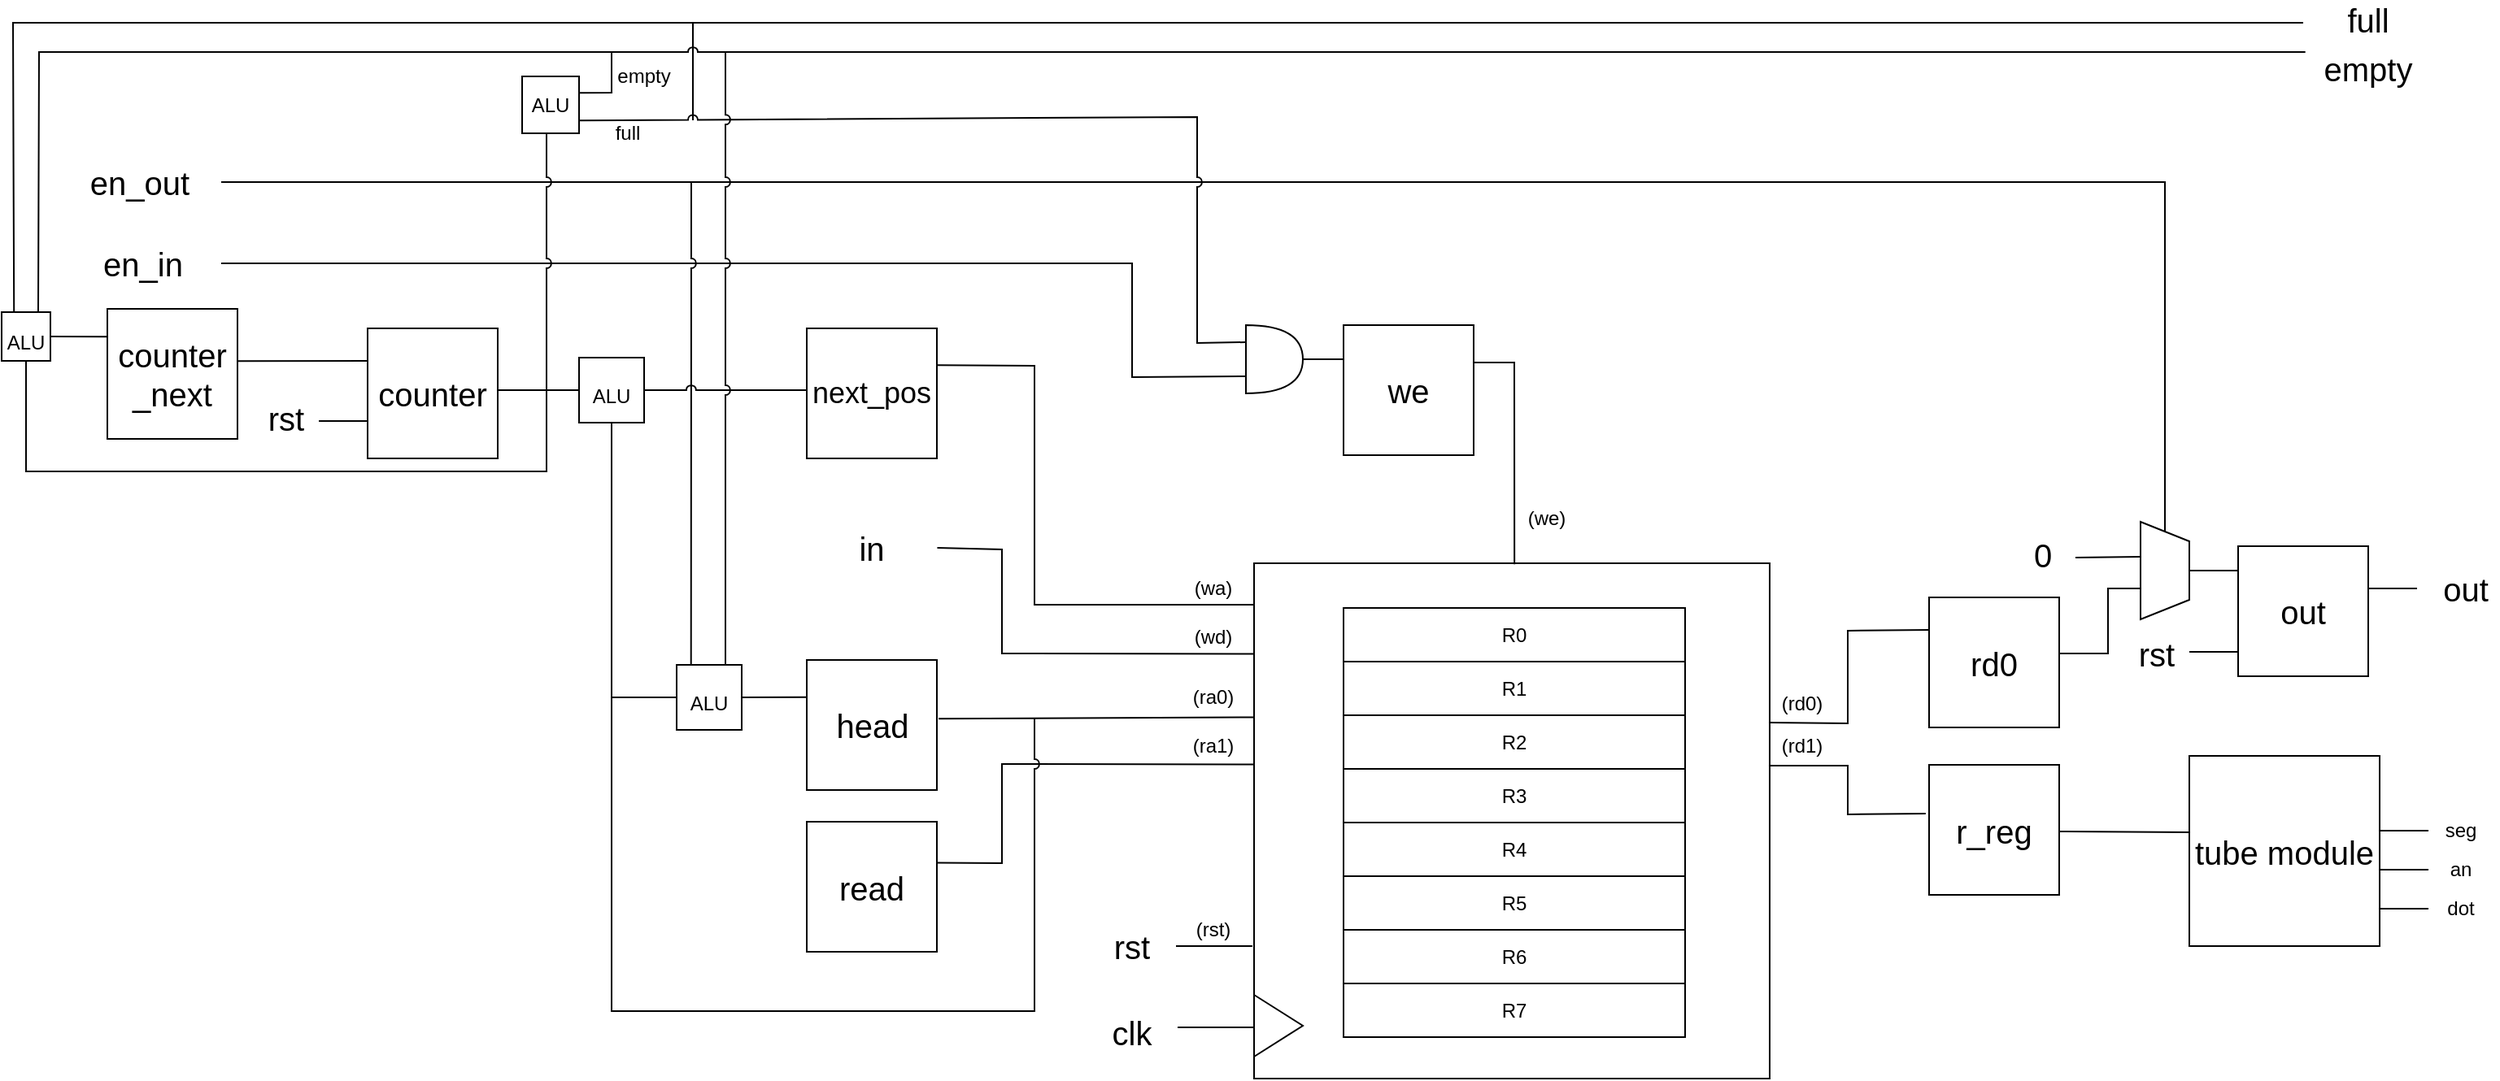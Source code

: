 <mxfile version="10.6.3" type="device"><diagram id="TkNouTQV_TQ7Jo28FPmj" name="第 1 页"><mxGraphModel dx="2020" dy="1266" grid="1" gridSize="10" guides="1" tooltips="1" connect="1" arrows="1" fold="1" page="1" pageScale="1" pageWidth="3300" pageHeight="4681" math="0" shadow="0"><root><mxCell id="0"/><mxCell id="1" parent="0"/><mxCell id="zA6ZmquOJQYVSXEKhR_9-9" value="" style="endArrow=none;html=1;entryX=0.25;entryY=0;entryDx=0;entryDy=0;rounded=0;" edge="1" parent="1"><mxGeometry width="50" height="50" relative="1" as="geometry"><mxPoint x="1210" y="1392" as="sourcePoint"/><mxPoint x="792.611" y="1512.111" as="targetPoint"/><Array as="points"><mxPoint x="1210" y="1332"/><mxPoint x="792" y="1332"/></Array></mxGeometry></mxCell><mxCell id="5R-sFQFHBu80XL5Da_v6-1" value="" style="whiteSpace=wrap;html=1;aspect=fixed;" parent="1" vertex="1"><mxGeometry x="1555" y="1664.5" width="317" height="317" as="geometry"/></mxCell><mxCell id="5R-sFQFHBu80XL5Da_v6-2" value="R1" style="rounded=0;whiteSpace=wrap;html=1;" parent="1" vertex="1"><mxGeometry x="1610" y="1725" width="210" height="33" as="geometry"/></mxCell><mxCell id="5R-sFQFHBu80XL5Da_v6-3" value="R2" style="rounded=0;whiteSpace=wrap;html=1;" parent="1" vertex="1"><mxGeometry x="1610" y="1758" width="210" height="33" as="geometry"/></mxCell><mxCell id="5R-sFQFHBu80XL5Da_v6-4" value="R3" style="rounded=0;whiteSpace=wrap;html=1;" parent="1" vertex="1"><mxGeometry x="1610" y="1791" width="210" height="33" as="geometry"/></mxCell><mxCell id="5R-sFQFHBu80XL5Da_v6-5" value="R4" style="rounded=0;whiteSpace=wrap;html=1;" parent="1" vertex="1"><mxGeometry x="1610" y="1824" width="210" height="33" as="geometry"/></mxCell><mxCell id="5R-sFQFHBu80XL5Da_v6-6" value="R5" style="rounded=0;whiteSpace=wrap;html=1;" parent="1" vertex="1"><mxGeometry x="1610" y="1857" width="210" height="33" as="geometry"/></mxCell><mxCell id="5R-sFQFHBu80XL5Da_v6-7" value="R6" style="rounded=0;whiteSpace=wrap;html=1;" parent="1" vertex="1"><mxGeometry x="1610" y="1890" width="210" height="33" as="geometry"/></mxCell><mxCell id="5R-sFQFHBu80XL5Da_v6-8" value="R7" style="rounded=0;whiteSpace=wrap;html=1;" parent="1" vertex="1"><mxGeometry x="1610" y="1923" width="210" height="33" as="geometry"/></mxCell><mxCell id="5R-sFQFHBu80XL5Da_v6-9" value="" style="triangle;whiteSpace=wrap;html=1;" parent="1" vertex="1"><mxGeometry x="1555" y="1930" width="30" height="38" as="geometry"/></mxCell><mxCell id="5R-sFQFHBu80XL5Da_v6-10" value="" style="endArrow=none;html=1;exitX=0.505;exitY=0.002;exitDx=0;exitDy=0;exitPerimeter=0;rounded=0;entryX=1.003;entryY=0.288;entryDx=0;entryDy=0;entryPerimeter=0;" parent="1" source="5R-sFQFHBu80XL5Da_v6-1" target="5R-sFQFHBu80XL5Da_v6-35" edge="1"><mxGeometry width="50" height="50" relative="1" as="geometry"><mxPoint x="1716" y="1660" as="sourcePoint"/><mxPoint x="1691" y="1541" as="targetPoint"/><Array as="points"><mxPoint x="1715" y="1541"/></Array></mxGeometry></mxCell><mxCell id="5R-sFQFHBu80XL5Da_v6-12" value="" style="endArrow=none;html=1;entryX=0;entryY=0.175;entryDx=0;entryDy=0;entryPerimeter=0;exitX=0.996;exitY=0.283;exitDx=0;exitDy=0;rounded=0;exitPerimeter=0;" parent="1" source="5R-sFQFHBu80XL5Da_v6-32" edge="1"><mxGeometry width="50" height="50" relative="1" as="geometry"><mxPoint x="1508" y="1690" as="sourcePoint"/><mxPoint x="1555.095" y="1689.952" as="targetPoint"/><Array as="points"><mxPoint x="1420" y="1543"/><mxPoint x="1420" y="1690"/></Array></mxGeometry></mxCell><mxCell id="5R-sFQFHBu80XL5Da_v6-13" value="" style="endArrow=none;html=1;entryX=0;entryY=0.175;entryDx=0;entryDy=0;entryPerimeter=0;exitX=0.996;exitY=0.388;exitDx=0;exitDy=0;exitPerimeter=0;rounded=0;" parent="1" edge="1"><mxGeometry width="50" height="50" relative="1" as="geometry"><mxPoint x="1360.235" y="1655" as="sourcePoint"/><mxPoint x="1555.093" y="1720.209" as="targetPoint"/><Array as="points"><mxPoint x="1400" y="1656"/><mxPoint x="1400" y="1720"/></Array></mxGeometry></mxCell><mxCell id="5R-sFQFHBu80XL5Da_v6-14" value="(wa)" style="text;html=1;strokeColor=none;fillColor=none;align=center;verticalAlign=middle;whiteSpace=wrap;rounded=0;fontSize=12;" parent="1" vertex="1"><mxGeometry x="1510" y="1670" width="40" height="20" as="geometry"/></mxCell><mxCell id="5R-sFQFHBu80XL5Da_v6-15" value="(wd)" style="text;html=1;strokeColor=none;fillColor=none;align=center;verticalAlign=middle;whiteSpace=wrap;rounded=0;fontSize=12;" parent="1" vertex="1"><mxGeometry x="1510" y="1700" width="40" height="20" as="geometry"/></mxCell><mxCell id="5R-sFQFHBu80XL5Da_v6-16" value="" style="endArrow=none;html=1;entryX=0;entryY=0.175;entryDx=0;entryDy=0;entryPerimeter=0;exitX=1.013;exitY=0.451;exitDx=0;exitDy=0;exitPerimeter=0;" parent="1" source="5R-sFQFHBu80XL5Da_v6-29" edge="1"><mxGeometry width="50" height="50" relative="1" as="geometry"><mxPoint x="1508" y="1759" as="sourcePoint"/><mxPoint x="1555.2" y="1759.2" as="targetPoint"/></mxGeometry></mxCell><mxCell id="5R-sFQFHBu80XL5Da_v6-17" value="" style="endArrow=none;html=1;entryX=0;entryY=0.175;entryDx=0;entryDy=0;entryPerimeter=0;rounded=0;exitX=1.002;exitY=0.316;exitDx=0;exitDy=0;exitPerimeter=0;" parent="1" source="5R-sFQFHBu80XL5Da_v6-30" edge="1"><mxGeometry width="50" height="50" relative="1" as="geometry"><mxPoint x="1161" y="1849" as="sourcePoint"/><mxPoint x="1555.093" y="1788.209" as="targetPoint"/><Array as="points"><mxPoint x="1400" y="1849"/><mxPoint x="1400" y="1788"/></Array></mxGeometry></mxCell><mxCell id="5R-sFQFHBu80XL5Da_v6-18" value="(ra0)" style="text;html=1;strokeColor=none;fillColor=none;align=center;verticalAlign=middle;whiteSpace=wrap;rounded=0;fontSize=12;" parent="1" vertex="1"><mxGeometry x="1510" y="1737" width="40" height="20" as="geometry"/></mxCell><mxCell id="5R-sFQFHBu80XL5Da_v6-19" value="(ra1)" style="text;html=1;strokeColor=none;fillColor=none;align=center;verticalAlign=middle;whiteSpace=wrap;rounded=0;fontSize=12;" parent="1" vertex="1"><mxGeometry x="1510" y="1767" width="40" height="20" as="geometry"/></mxCell><mxCell id="5R-sFQFHBu80XL5Da_v6-20" value="" style="endArrow=none;html=1;" parent="1" edge="1"><mxGeometry width="50" height="50" relative="1" as="geometry"><mxPoint x="1507" y="1900" as="sourcePoint"/><mxPoint x="1554" y="1900" as="targetPoint"/></mxGeometry></mxCell><mxCell id="5R-sFQFHBu80XL5Da_v6-21" value="(rst)" style="text;html=1;strokeColor=none;fillColor=none;align=center;verticalAlign=middle;whiteSpace=wrap;rounded=0;fontSize=12;" parent="1" vertex="1"><mxGeometry x="1510" y="1880" width="40" height="20" as="geometry"/></mxCell><mxCell id="5R-sFQFHBu80XL5Da_v6-22" value="" style="endArrow=none;html=1;" parent="1" edge="1"><mxGeometry width="50" height="50" relative="1" as="geometry"><mxPoint x="1508" y="1950" as="sourcePoint"/><mxPoint x="1555" y="1950" as="targetPoint"/></mxGeometry></mxCell><mxCell id="5R-sFQFHBu80XL5Da_v6-24" value="" style="endArrow=none;html=1;entryX=0;entryY=0.25;entryDx=0;entryDy=0;rounded=0;" parent="1" target="5R-sFQFHBu80XL5Da_v6-33" edge="1"><mxGeometry width="50" height="50" relative="1" as="geometry"><mxPoint x="1872" y="1762.5" as="sourcePoint"/><mxPoint x="1910" y="1762.5" as="targetPoint"/><Array as="points"><mxPoint x="1920" y="1763"/><mxPoint x="1920" y="1706"/></Array></mxGeometry></mxCell><mxCell id="5R-sFQFHBu80XL5Da_v6-25" value="" style="endArrow=none;html=1;entryX=-0.026;entryY=0.375;entryDx=0;entryDy=0;entryPerimeter=0;rounded=0;" parent="1" target="5R-sFQFHBu80XL5Da_v6-34" edge="1"><mxGeometry width="50" height="50" relative="1" as="geometry"><mxPoint x="1872" y="1789" as="sourcePoint"/><mxPoint x="1910" y="1789" as="targetPoint"/><Array as="points"><mxPoint x="1920" y="1789"/><mxPoint x="1920" y="1819"/></Array></mxGeometry></mxCell><mxCell id="5R-sFQFHBu80XL5Da_v6-26" value="(rd1)" style="text;html=1;strokeColor=none;fillColor=none;align=center;verticalAlign=middle;whiteSpace=wrap;rounded=0;fontSize=12;" parent="1" vertex="1"><mxGeometry x="1872" y="1767" width="40" height="20" as="geometry"/></mxCell><mxCell id="5R-sFQFHBu80XL5Da_v6-27" value="(rd0)" style="text;html=1;strokeColor=none;fillColor=none;align=center;verticalAlign=middle;whiteSpace=wrap;rounded=0;fontSize=12;" parent="1" vertex="1"><mxGeometry x="1872" y="1741" width="40" height="20" as="geometry"/></mxCell><mxCell id="5R-sFQFHBu80XL5Da_v6-28" value="&lt;font style=&quot;font-size: 12px&quot;&gt;(we)&lt;/font&gt;" style="text;html=1;strokeColor=none;fillColor=none;align=center;verticalAlign=middle;whiteSpace=wrap;rounded=0;fontSize=123;" parent="1" vertex="1"><mxGeometry x="1715" y="1588" width="40" height="20" as="geometry"/></mxCell><mxCell id="5R-sFQFHBu80XL5Da_v6-29" value="&lt;font style=&quot;font-size: 20px&quot;&gt;head&lt;/font&gt;" style="html=1;aspect=fixed;fontSize=12;labelBorderColor=none;" parent="1" vertex="1"><mxGeometry x="1280" y="1724" width="80" height="80" as="geometry"/></mxCell><mxCell id="5R-sFQFHBu80XL5Da_v6-30" value="&lt;font style=&quot;font-size: 20px&quot;&gt;read&lt;/font&gt;" style="whiteSpace=wrap;html=1;aspect=fixed;fontSize=12;" parent="1" vertex="1"><mxGeometry x="1280" y="1823.5" width="80" height="80" as="geometry"/></mxCell><mxCell id="5R-sFQFHBu80XL5Da_v6-32" value="&lt;font style=&quot;font-size: 18px&quot;&gt;next_pos&lt;/font&gt;" style="whiteSpace=wrap;html=1;aspect=fixed;fontSize=12;" parent="1" vertex="1"><mxGeometry x="1280" y="1520" width="80" height="80" as="geometry"/></mxCell><mxCell id="5R-sFQFHBu80XL5Da_v6-33" value="rd0" style="whiteSpace=wrap;html=1;aspect=fixed;fontSize=20;" parent="1" vertex="1"><mxGeometry x="1970" y="1685.5" width="80" height="80" as="geometry"/></mxCell><mxCell id="5R-sFQFHBu80XL5Da_v6-34" value="r_reg" style="whiteSpace=wrap;html=1;aspect=fixed;fontSize=20;" parent="1" vertex="1"><mxGeometry x="1970" y="1788.5" width="80" height="80" as="geometry"/></mxCell><mxCell id="5R-sFQFHBu80XL5Da_v6-35" value="we" style="whiteSpace=wrap;html=1;aspect=fixed;fontSize=20;" parent="1" vertex="1"><mxGeometry x="1610" y="1518" width="80" height="80" as="geometry"/></mxCell><mxCell id="5R-sFQFHBu80XL5Da_v6-36" value="" style="shape=or;whiteSpace=wrap;html=1;fontSize=20;" parent="1" vertex="1"><mxGeometry x="1550" y="1518" width="35" height="42" as="geometry"/></mxCell><mxCell id="5R-sFQFHBu80XL5Da_v6-37" value="" style="endArrow=none;html=1;fontSize=20;exitX=1;exitY=0.5;exitDx=0;exitDy=0;exitPerimeter=0;entryX=0.001;entryY=0.262;entryDx=0;entryDy=0;entryPerimeter=0;" parent="1" source="5R-sFQFHBu80XL5Da_v6-36" target="5R-sFQFHBu80XL5Da_v6-35" edge="1"><mxGeometry width="50" height="50" relative="1" as="geometry"><mxPoint x="1560" y="1585" as="sourcePoint"/><mxPoint x="1610" y="1538" as="targetPoint"/></mxGeometry></mxCell><mxCell id="5R-sFQFHBu80XL5Da_v6-38" value="" style="endArrow=none;html=1;fontSize=20;entryX=0;entryY=0.75;entryDx=0;entryDy=0;entryPerimeter=0;rounded=0;" parent="1" target="5R-sFQFHBu80XL5Da_v6-36" edge="1"><mxGeometry width="50" height="50" relative="1" as="geometry"><mxPoint x="920" y="1480" as="sourcePoint"/><mxPoint x="1330" y="2000" as="targetPoint"/><Array as="points"><mxPoint x="1480" y="1480"/><mxPoint x="1480" y="1550"/></Array></mxGeometry></mxCell><mxCell id="5R-sFQFHBu80XL5Da_v6-39" value="en_in&lt;br&gt;" style="text;html=1;strokeColor=none;fillColor=none;align=center;verticalAlign=middle;whiteSpace=wrap;rounded=0;fontSize=20;" parent="1" vertex="1"><mxGeometry x="852" y="1470" width="40" height="20" as="geometry"/></mxCell><mxCell id="5R-sFQFHBu80XL5Da_v6-40" value="out" style="whiteSpace=wrap;html=1;aspect=fixed;fontSize=20;" parent="1" vertex="1"><mxGeometry x="2160" y="1654" width="80" height="80" as="geometry"/></mxCell><mxCell id="5R-sFQFHBu80XL5Da_v6-41" value="" style="shape=trapezoid;perimeter=trapezoidPerimeter;whiteSpace=wrap;html=1;fontSize=20;rotation=90;" parent="1" vertex="1"><mxGeometry x="2085" y="1654" width="60" height="30" as="geometry"/></mxCell><mxCell id="5R-sFQFHBu80XL5Da_v6-42" value="" style="endArrow=none;html=1;fontSize=20;entryX=0.683;entryY=1;entryDx=0;entryDy=0;entryPerimeter=0;rounded=0;" parent="1" target="5R-sFQFHBu80XL5Da_v6-41" edge="1"><mxGeometry width="50" height="50" relative="1" as="geometry"><mxPoint x="2050" y="1720" as="sourcePoint"/><mxPoint x="2100" y="1670" as="targetPoint"/><Array as="points"><mxPoint x="2080" y="1720"/><mxPoint x="2080" y="1680"/></Array></mxGeometry></mxCell><mxCell id="5R-sFQFHBu80XL5Da_v6-43" value="" style="endArrow=none;html=1;fontSize=20;exitX=0.5;exitY=0;exitDx=0;exitDy=0;" parent="1" source="5R-sFQFHBu80XL5Da_v6-41" edge="1"><mxGeometry width="50" height="50" relative="1" as="geometry"><mxPoint x="2110" y="1709" as="sourcePoint"/><mxPoint x="2160" y="1669" as="targetPoint"/></mxGeometry></mxCell><mxCell id="5R-sFQFHBu80XL5Da_v6-44" value="" style="endArrow=none;html=1;fontSize=20;" parent="1" edge="1"><mxGeometry width="50" height="50" relative="1" as="geometry"><mxPoint x="2060" y="1661" as="sourcePoint"/><mxPoint x="2100" y="1660.5" as="targetPoint"/></mxGeometry></mxCell><mxCell id="5R-sFQFHBu80XL5Da_v6-45" value="0" style="text;html=1;strokeColor=none;fillColor=none;align=center;verticalAlign=middle;whiteSpace=wrap;rounded=0;fontSize=20;" parent="1" vertex="1"><mxGeometry x="2020" y="1649" width="40" height="20" as="geometry"/></mxCell><mxCell id="5R-sFQFHBu80XL5Da_v6-48" value="" style="endArrow=none;html=1;fontSize=20;" parent="1" edge="1"><mxGeometry width="50" height="50" relative="1" as="geometry"><mxPoint x="2130" y="1719" as="sourcePoint"/><mxPoint x="2160" y="1719" as="targetPoint"/></mxGeometry></mxCell><mxCell id="5R-sFQFHBu80XL5Da_v6-49" value="rst" style="text;html=1;strokeColor=none;fillColor=none;align=center;verticalAlign=middle;whiteSpace=wrap;rounded=0;fontSize=20;" parent="1" vertex="1"><mxGeometry x="2090" y="1710" width="40" height="20" as="geometry"/></mxCell><mxCell id="5R-sFQFHBu80XL5Da_v6-50" value="" style="endArrow=none;html=1;fontSize=20;rounded=0;" parent="1" edge="1"><mxGeometry width="50" height="50" relative="1" as="geometry"><mxPoint x="2115" y="1645" as="sourcePoint"/><mxPoint x="920" y="1430" as="targetPoint"/><Array as="points"><mxPoint x="2115" y="1430"/></Array></mxGeometry></mxCell><mxCell id="5R-sFQFHBu80XL5Da_v6-51" value="&lt;font style=&quot;font-size: 20px;&quot;&gt;en_out&lt;/font&gt;" style="text;html=1;strokeColor=none;fillColor=none;align=center;verticalAlign=middle;whiteSpace=wrap;rounded=0;fontSize=20;" parent="1" vertex="1"><mxGeometry x="850" y="1420" width="40" height="20" as="geometry"/></mxCell><mxCell id="5R-sFQFHBu80XL5Da_v6-54" value="&lt;font style=&quot;font-size: 12px&quot;&gt;ALU&lt;/font&gt;" style="whiteSpace=wrap;html=1;aspect=fixed;fontSize=20;" parent="1" vertex="1"><mxGeometry x="1200" y="1727" width="40" height="40" as="geometry"/></mxCell><mxCell id="5R-sFQFHBu80XL5Da_v6-55" value="" style="endArrow=none;html=1;fontSize=20;exitX=0;exitY=0.5;exitDx=0;exitDy=0;rounded=0;jumpStyle=arc;" parent="1" source="5R-sFQFHBu80XL5Da_v6-54" edge="1"><mxGeometry width="50" height="50" relative="1" as="geometry"><mxPoint x="1060" y="2040" as="sourcePoint"/><mxPoint x="1420" y="1760" as="targetPoint"/><Array as="points"><mxPoint x="1160" y="1747"/><mxPoint x="1160" y="1940"/><mxPoint x="1420" y="1940"/></Array></mxGeometry></mxCell><mxCell id="5R-sFQFHBu80XL5Da_v6-58" value="" style="endArrow=none;html=1;fontSize=20;exitX=1;exitY=0.5;exitDx=0;exitDy=0;entryX=0.004;entryY=0.286;entryDx=0;entryDy=0;entryPerimeter=0;" parent="1" source="5R-sFQFHBu80XL5Da_v6-54" target="5R-sFQFHBu80XL5Da_v6-29" edge="1"><mxGeometry width="50" height="50" relative="1" as="geometry"><mxPoint x="1060" y="2050" as="sourcePoint"/><mxPoint x="1276" y="1751" as="targetPoint"/></mxGeometry></mxCell><mxCell id="5R-sFQFHBu80XL5Da_v6-59" value="" style="endArrow=none;html=1;fontSize=20;exitX=0.5;exitY=0;exitDx=0;exitDy=0;jumpStyle=arc;" parent="1" edge="1"><mxGeometry width="50" height="50" relative="1" as="geometry"><mxPoint x="1208.857" y="1727.429" as="sourcePoint"/><mxPoint x="1209" y="1430" as="targetPoint"/></mxGeometry></mxCell><mxCell id="5R-sFQFHBu80XL5Da_v6-60" value="" style="endArrow=none;html=1;fontSize=20;" parent="1" edge="1"><mxGeometry width="50" height="50" relative="1" as="geometry"><mxPoint x="1160" y="1560" as="sourcePoint"/><mxPoint x="1160" y="1750" as="targetPoint"/></mxGeometry></mxCell><mxCell id="5R-sFQFHBu80XL5Da_v6-61" value="&lt;font style=&quot;font-size: 12px&quot;&gt;ALU&lt;/font&gt;" style="whiteSpace=wrap;html=1;aspect=fixed;fontSize=20;" parent="1" vertex="1"><mxGeometry x="1140" y="1538" width="40" height="40" as="geometry"/></mxCell><mxCell id="5R-sFQFHBu80XL5Da_v6-63" value="counter" style="whiteSpace=wrap;html=1;aspect=fixed;fontSize=20;" parent="1" vertex="1"><mxGeometry x="1010" y="1520" width="80" height="80" as="geometry"/></mxCell><mxCell id="5R-sFQFHBu80XL5Da_v6-64" value="" style="endArrow=none;html=1;fontSize=20;entryX=0;entryY=0.5;entryDx=0;entryDy=0;" parent="1" target="5R-sFQFHBu80XL5Da_v6-61" edge="1"><mxGeometry width="50" height="50" relative="1" as="geometry"><mxPoint x="1090" y="1558" as="sourcePoint"/><mxPoint x="1060" y="2000" as="targetPoint"/></mxGeometry></mxCell><mxCell id="5R-sFQFHBu80XL5Da_v6-65" value="" style="endArrow=none;html=1;fontSize=20;exitX=1;exitY=0.5;exitDx=0;exitDy=0;jumpStyle=arc;" parent="1" source="5R-sFQFHBu80XL5Da_v6-61" edge="1"><mxGeometry width="50" height="50" relative="1" as="geometry"><mxPoint x="1010" y="2050" as="sourcePoint"/><mxPoint x="1280" y="1558" as="targetPoint"/></mxGeometry></mxCell><mxCell id="5R-sFQFHBu80XL5Da_v6-67" value="" style="endArrow=none;html=1;fontSize=20;" parent="1" edge="1"><mxGeometry width="50" height="50" relative="1" as="geometry"><mxPoint x="980" y="1577" as="sourcePoint"/><mxPoint x="1010" y="1577" as="targetPoint"/></mxGeometry></mxCell><mxCell id="5R-sFQFHBu80XL5Da_v6-68" value="rst" style="text;html=1;strokeColor=none;fillColor=none;align=center;verticalAlign=middle;whiteSpace=wrap;rounded=0;fontSize=20;" parent="1" vertex="1"><mxGeometry x="940" y="1565" width="40" height="20" as="geometry"/></mxCell><mxCell id="5R-sFQFHBu80XL5Da_v6-70" value="counter&lt;br&gt;_next" style="whiteSpace=wrap;html=1;aspect=fixed;fontSize=20;" parent="1" vertex="1"><mxGeometry x="850" y="1508" width="80" height="80" as="geometry"/></mxCell><mxCell id="5R-sFQFHBu80XL5Da_v6-71" value="" style="endArrow=none;html=1;fontSize=20;entryX=0;entryY=0.25;entryDx=0;entryDy=0;exitX=1;exitY=0.401;exitDx=0;exitDy=0;exitPerimeter=0;" parent="1" source="5R-sFQFHBu80XL5Da_v6-70" target="5R-sFQFHBu80XL5Da_v6-63" edge="1"><mxGeometry width="50" height="50" relative="1" as="geometry"><mxPoint x="850" y="2050" as="sourcePoint"/><mxPoint x="900" y="2000" as="targetPoint"/></mxGeometry></mxCell><mxCell id="5R-sFQFHBu80XL5Da_v6-72" value="" style="endArrow=none;html=1;fontSize=20;rounded=0;" parent="1" edge="1"><mxGeometry width="50" height="50" relative="1" as="geometry"><mxPoint x="800" y="1538" as="sourcePoint"/><mxPoint x="1120" y="1558" as="targetPoint"/><Array as="points"><mxPoint x="800" y="1608"/><mxPoint x="1120" y="1608"/></Array></mxGeometry></mxCell><mxCell id="5R-sFQFHBu80XL5Da_v6-73" value="&lt;font style=&quot;font-size: 12px&quot;&gt;ALU&lt;/font&gt;" style="whiteSpace=wrap;html=1;aspect=fixed;fontSize=20;" parent="1" vertex="1"><mxGeometry x="785" y="1510" width="30" height="30" as="geometry"/></mxCell><mxCell id="5R-sFQFHBu80XL5Da_v6-74" value="" style="endArrow=none;html=1;fontSize=20;exitX=1;exitY=0.5;exitDx=0;exitDy=0;entryX=0.001;entryY=0.214;entryDx=0;entryDy=0;entryPerimeter=0;" parent="1" source="5R-sFQFHBu80XL5Da_v6-73" target="5R-sFQFHBu80XL5Da_v6-70" edge="1"><mxGeometry width="50" height="50" relative="1" as="geometry"><mxPoint x="800" y="1573" as="sourcePoint"/><mxPoint x="850" y="1523" as="targetPoint"/></mxGeometry></mxCell><mxCell id="zA6ZmquOJQYVSXEKhR_9-1" value="ALU" style="whiteSpace=wrap;html=1;aspect=fixed;" vertex="1" parent="1"><mxGeometry x="1105" y="1365" width="35" height="35" as="geometry"/></mxCell><mxCell id="zA6ZmquOJQYVSXEKhR_9-2" value="" style="endArrow=none;html=1;jumpStyle=arc;" edge="1" parent="1"><mxGeometry width="50" height="50" relative="1" as="geometry"><mxPoint x="1120" y="1560" as="sourcePoint"/><mxPoint x="1120" y="1400" as="targetPoint"/></mxGeometry></mxCell><mxCell id="zA6ZmquOJQYVSXEKhR_9-5" value="" style="endArrow=none;html=1;entryX=0.75;entryY=0;entryDx=0;entryDy=0;rounded=0;" edge="1" parent="1" target="5R-sFQFHBu80XL5Da_v6-73"><mxGeometry width="50" height="50" relative="1" as="geometry"><mxPoint x="1140" y="1375.1" as="sourcePoint"/><mxPoint x="1170" y="1375.5" as="targetPoint"/><Array as="points"><mxPoint x="1160" y="1375"/><mxPoint x="1160" y="1350"/><mxPoint x="808" y="1350"/></Array></mxGeometry></mxCell><mxCell id="zA6ZmquOJQYVSXEKhR_9-6" value="" style="endArrow=none;html=1;entryX=0;entryY=0.25;entryDx=0;entryDy=0;entryPerimeter=0;rounded=0;jumpStyle=arc;" edge="1" parent="1" target="5R-sFQFHBu80XL5Da_v6-36"><mxGeometry width="50" height="50" relative="1" as="geometry"><mxPoint x="1140" y="1392.1" as="sourcePoint"/><mxPoint x="1320" y="1393" as="targetPoint"/><Array as="points"><mxPoint x="1520" y="1390"/><mxPoint x="1520" y="1529"/></Array></mxGeometry></mxCell><mxCell id="zA6ZmquOJQYVSXEKhR_9-7" value="full" style="text;html=1;strokeColor=none;fillColor=none;align=center;verticalAlign=middle;whiteSpace=wrap;rounded=0;" vertex="1" parent="1"><mxGeometry x="1150" y="1390" width="40" height="20" as="geometry"/></mxCell><mxCell id="zA6ZmquOJQYVSXEKhR_9-8" value="empty" style="text;html=1;strokeColor=none;fillColor=none;align=center;verticalAlign=middle;whiteSpace=wrap;rounded=0;" vertex="1" parent="1"><mxGeometry x="1160" y="1355" width="40" height="20" as="geometry"/></mxCell><mxCell id="zA6ZmquOJQYVSXEKhR_9-10" value="" style="endArrow=none;html=1;entryX=0.75;entryY=0;entryDx=0;entryDy=0;rounded=0;jumpStyle=arc;" edge="1" parent="1" target="5R-sFQFHBu80XL5Da_v6-54"><mxGeometry width="50" height="50" relative="1" as="geometry"><mxPoint x="1160" y="1350" as="sourcePoint"/><mxPoint x="830" y="2010" as="targetPoint"/><Array as="points"><mxPoint x="1230" y="1350"/></Array></mxGeometry></mxCell><mxCell id="zA6ZmquOJQYVSXEKhR_9-11" value="clk" style="text;html=1;strokeColor=none;fillColor=none;align=center;verticalAlign=middle;whiteSpace=wrap;rounded=0;fontSize=20;" vertex="1" parent="1"><mxGeometry x="1460" y="1943" width="40" height="20" as="geometry"/></mxCell><mxCell id="zA6ZmquOJQYVSXEKhR_9-12" value="rst" style="text;html=1;strokeColor=none;fillColor=none;align=center;verticalAlign=middle;whiteSpace=wrap;rounded=0;fontSize=20;" vertex="1" parent="1"><mxGeometry x="1460" y="1890" width="40" height="20" as="geometry"/></mxCell><mxCell id="zA6ZmquOJQYVSXEKhR_9-13" value="" style="endArrow=none;html=1;fontSize=20;" edge="1" parent="1"><mxGeometry width="50" height="50" relative="1" as="geometry"><mxPoint x="2049.833" y="1829.5" as="sourcePoint"/><mxPoint x="2130" y="1830" as="targetPoint"/></mxGeometry></mxCell><mxCell id="zA6ZmquOJQYVSXEKhR_9-14" value="" style="endArrow=none;html=1;fontSize=20;exitX=1.005;exitY=0.325;exitDx=0;exitDy=0;exitPerimeter=0;" edge="1" parent="1" source="5R-sFQFHBu80XL5Da_v6-40"><mxGeometry width="50" height="50" relative="1" as="geometry"><mxPoint x="2239.934" y="1683" as="sourcePoint"/><mxPoint x="2270" y="1680" as="targetPoint"/></mxGeometry></mxCell><mxCell id="zA6ZmquOJQYVSXEKhR_9-16" value="out" style="text;html=1;strokeColor=none;fillColor=none;align=center;verticalAlign=middle;whiteSpace=wrap;rounded=0;fontSize=20;" vertex="1" parent="1"><mxGeometry x="2280" y="1670" width="40" height="20" as="geometry"/></mxCell><mxCell id="zA6ZmquOJQYVSXEKhR_9-18" value="tube module" style="whiteSpace=wrap;html=1;aspect=fixed;fontSize=20;" vertex="1" parent="1"><mxGeometry x="2130" y="1783" width="117" height="117" as="geometry"/></mxCell><mxCell id="zA6ZmquOJQYVSXEKhR_9-21" value="" style="endArrow=none;html=1;fontSize=20;" edge="1" parent="1" target="zA6ZmquOJQYVSXEKhR_9-26"><mxGeometry width="50" height="50" relative="1" as="geometry"><mxPoint x="2247" y="1829" as="sourcePoint"/><mxPoint x="2297" y="1829" as="targetPoint"/></mxGeometry></mxCell><mxCell id="zA6ZmquOJQYVSXEKhR_9-22" value="" style="endArrow=none;html=1;fontSize=20;" edge="1" parent="1"><mxGeometry width="50" height="50" relative="1" as="geometry"><mxPoint x="2201.333" y="1350" as="sourcePoint"/><mxPoint x="1230" y="1350" as="targetPoint"/></mxGeometry></mxCell><mxCell id="zA6ZmquOJQYVSXEKhR_9-23" value="" style="endArrow=none;html=1;fontSize=20;" edge="1" parent="1"><mxGeometry width="50" height="50" relative="1" as="geometry"><mxPoint x="2200" y="1332" as="sourcePoint"/><mxPoint x="1210" y="1332" as="targetPoint"/></mxGeometry></mxCell><mxCell id="zA6ZmquOJQYVSXEKhR_9-24" value="full" style="text;html=1;strokeColor=none;fillColor=none;align=center;verticalAlign=middle;whiteSpace=wrap;rounded=0;fontSize=20;" vertex="1" parent="1"><mxGeometry x="2220" y="1320" width="40" height="20" as="geometry"/></mxCell><mxCell id="zA6ZmquOJQYVSXEKhR_9-25" value="empty" style="text;html=1;strokeColor=none;fillColor=none;align=center;verticalAlign=middle;whiteSpace=wrap;rounded=0;fontSize=20;" vertex="1" parent="1"><mxGeometry x="2220" y="1350" width="40" height="20" as="geometry"/></mxCell><mxCell id="zA6ZmquOJQYVSXEKhR_9-26" value="seg" style="text;html=1;strokeColor=none;fillColor=none;align=center;verticalAlign=middle;whiteSpace=wrap;rounded=0;" vertex="1" parent="1"><mxGeometry x="2277" y="1819" width="40" height="20" as="geometry"/></mxCell><mxCell id="zA6ZmquOJQYVSXEKhR_9-27" value="" style="endArrow=none;html=1;fontSize=20;" edge="1" parent="1" target="zA6ZmquOJQYVSXEKhR_9-28"><mxGeometry width="50" height="50" relative="1" as="geometry"><mxPoint x="2247" y="1853" as="sourcePoint"/><mxPoint x="2297" y="1853" as="targetPoint"/></mxGeometry></mxCell><mxCell id="zA6ZmquOJQYVSXEKhR_9-28" value="an" style="text;html=1;strokeColor=none;fillColor=none;align=center;verticalAlign=middle;whiteSpace=wrap;rounded=0;" vertex="1" parent="1"><mxGeometry x="2277" y="1843" width="40" height="20" as="geometry"/></mxCell><mxCell id="zA6ZmquOJQYVSXEKhR_9-29" value="" style="endArrow=none;html=1;fontSize=20;" edge="1" parent="1" target="zA6ZmquOJQYVSXEKhR_9-30"><mxGeometry width="50" height="50" relative="1" as="geometry"><mxPoint x="2247" y="1877" as="sourcePoint"/><mxPoint x="2297" y="1877" as="targetPoint"/></mxGeometry></mxCell><mxCell id="zA6ZmquOJQYVSXEKhR_9-30" value="dot" style="text;html=1;strokeColor=none;fillColor=none;align=center;verticalAlign=middle;whiteSpace=wrap;rounded=0;" vertex="1" parent="1"><mxGeometry x="2277" y="1867" width="40" height="20" as="geometry"/></mxCell><mxCell id="zA6ZmquOJQYVSXEKhR_9-31" value="in" style="text;html=1;strokeColor=none;fillColor=none;align=center;verticalAlign=middle;whiteSpace=wrap;rounded=0;fontSize=20;" vertex="1" parent="1"><mxGeometry x="1300" y="1644.5" width="40" height="20" as="geometry"/></mxCell><mxCell id="zA6ZmquOJQYVSXEKhR_9-32" value="R0" style="rounded=0;whiteSpace=wrap;html=1;" vertex="1" parent="1"><mxGeometry x="1610" y="1692" width="210" height="33" as="geometry"/></mxCell></root></mxGraphModel></diagram></mxfile>